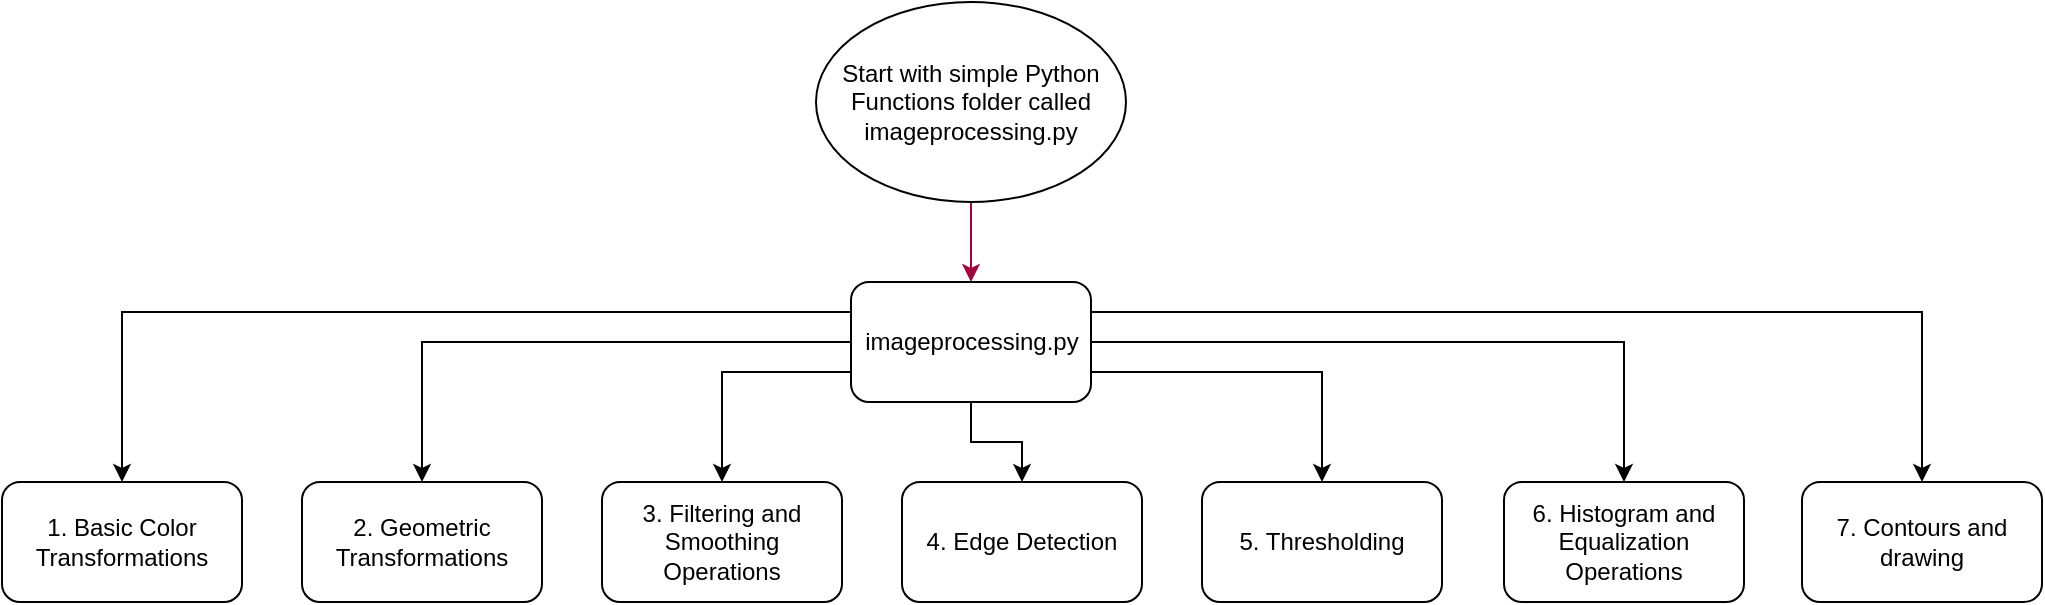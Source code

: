 <mxfile version="28.1.2">
  <diagram name="Page-1" id="Km7a4kIvoPcCH2-qx5Cr">
    <mxGraphModel dx="1752" dy="607" grid="1" gridSize="10" guides="1" tooltips="1" connect="1" arrows="1" fold="1" page="1" pageScale="1" pageWidth="827" pageHeight="1169" math="0" shadow="0">
      <root>
        <mxCell id="0" />
        <mxCell id="1" parent="0" />
        <mxCell id="cLG7nZlnw9pA9-EBMMAk-4" style="edgeStyle=orthogonalEdgeStyle;rounded=0;orthogonalLoop=1;jettySize=auto;html=1;exitX=0.5;exitY=1;exitDx=0;exitDy=0;entryX=0.5;entryY=0;entryDx=0;entryDy=0;fillColor=#d80073;strokeColor=#A50040;" edge="1" parent="1" source="cLG7nZlnw9pA9-EBMMAk-1" target="cLG7nZlnw9pA9-EBMMAk-3">
          <mxGeometry relative="1" as="geometry" />
        </mxCell>
        <mxCell id="cLG7nZlnw9pA9-EBMMAk-1" value="Start with simple Python Functions folder called imageprocessing.py" style="ellipse;whiteSpace=wrap;html=1;align=center;" vertex="1" parent="1">
          <mxGeometry x="337" y="30" width="155" height="100" as="geometry" />
        </mxCell>
        <mxCell id="cLG7nZlnw9pA9-EBMMAk-16" style="edgeStyle=orthogonalEdgeStyle;rounded=0;orthogonalLoop=1;jettySize=auto;html=1;exitX=0.5;exitY=1;exitDx=0;exitDy=0;entryX=0.5;entryY=0;entryDx=0;entryDy=0;" edge="1" parent="1" source="cLG7nZlnw9pA9-EBMMAk-3" target="cLG7nZlnw9pA9-EBMMAk-12">
          <mxGeometry relative="1" as="geometry" />
        </mxCell>
        <mxCell id="cLG7nZlnw9pA9-EBMMAk-17" style="edgeStyle=orthogonalEdgeStyle;rounded=0;orthogonalLoop=1;jettySize=auto;html=1;exitX=0;exitY=0.75;exitDx=0;exitDy=0;entryX=0.5;entryY=0;entryDx=0;entryDy=0;" edge="1" parent="1" source="cLG7nZlnw9pA9-EBMMAk-3" target="cLG7nZlnw9pA9-EBMMAk-7">
          <mxGeometry relative="1" as="geometry" />
        </mxCell>
        <mxCell id="cLG7nZlnw9pA9-EBMMAk-18" style="edgeStyle=orthogonalEdgeStyle;rounded=0;orthogonalLoop=1;jettySize=auto;html=1;exitX=0;exitY=0.5;exitDx=0;exitDy=0;entryX=0.5;entryY=0;entryDx=0;entryDy=0;" edge="1" parent="1" source="cLG7nZlnw9pA9-EBMMAk-3" target="cLG7nZlnw9pA9-EBMMAk-6">
          <mxGeometry relative="1" as="geometry" />
        </mxCell>
        <mxCell id="cLG7nZlnw9pA9-EBMMAk-19" style="edgeStyle=orthogonalEdgeStyle;rounded=0;orthogonalLoop=1;jettySize=auto;html=1;exitX=0;exitY=0.25;exitDx=0;exitDy=0;entryX=0.5;entryY=0;entryDx=0;entryDy=0;" edge="1" parent="1" source="cLG7nZlnw9pA9-EBMMAk-3" target="cLG7nZlnw9pA9-EBMMAk-5">
          <mxGeometry relative="1" as="geometry" />
        </mxCell>
        <mxCell id="cLG7nZlnw9pA9-EBMMAk-20" style="edgeStyle=orthogonalEdgeStyle;rounded=0;orthogonalLoop=1;jettySize=auto;html=1;exitX=1;exitY=0.75;exitDx=0;exitDy=0;entryX=0.5;entryY=0;entryDx=0;entryDy=0;" edge="1" parent="1" source="cLG7nZlnw9pA9-EBMMAk-3" target="cLG7nZlnw9pA9-EBMMAk-13">
          <mxGeometry relative="1" as="geometry" />
        </mxCell>
        <mxCell id="cLG7nZlnw9pA9-EBMMAk-21" style="edgeStyle=orthogonalEdgeStyle;rounded=0;orthogonalLoop=1;jettySize=auto;html=1;exitX=1;exitY=0.5;exitDx=0;exitDy=0;entryX=0.5;entryY=0;entryDx=0;entryDy=0;" edge="1" parent="1" source="cLG7nZlnw9pA9-EBMMAk-3" target="cLG7nZlnw9pA9-EBMMAk-14">
          <mxGeometry relative="1" as="geometry" />
        </mxCell>
        <mxCell id="cLG7nZlnw9pA9-EBMMAk-22" style="edgeStyle=orthogonalEdgeStyle;rounded=0;orthogonalLoop=1;jettySize=auto;html=1;exitX=1;exitY=0.25;exitDx=0;exitDy=0;entryX=0.5;entryY=0;entryDx=0;entryDy=0;" edge="1" parent="1" source="cLG7nZlnw9pA9-EBMMAk-3" target="cLG7nZlnw9pA9-EBMMAk-15">
          <mxGeometry relative="1" as="geometry" />
        </mxCell>
        <mxCell id="cLG7nZlnw9pA9-EBMMAk-3" value="imageprocessing.py" style="rounded=1;whiteSpace=wrap;html=1;" vertex="1" parent="1">
          <mxGeometry x="354.5" y="170" width="120" height="60" as="geometry" />
        </mxCell>
        <mxCell id="cLG7nZlnw9pA9-EBMMAk-5" value="1. Basic Color Transformations" style="rounded=1;whiteSpace=wrap;html=1;" vertex="1" parent="1">
          <mxGeometry x="-70" y="270" width="120" height="60" as="geometry" />
        </mxCell>
        <mxCell id="cLG7nZlnw9pA9-EBMMAk-6" value="2. Geometric Transformations" style="rounded=1;whiteSpace=wrap;html=1;" vertex="1" parent="1">
          <mxGeometry x="80" y="270" width="120" height="60" as="geometry" />
        </mxCell>
        <mxCell id="cLG7nZlnw9pA9-EBMMAk-7" value="3. Filtering and Smoothing Operations" style="rounded=1;whiteSpace=wrap;html=1;" vertex="1" parent="1">
          <mxGeometry x="230" y="270" width="120" height="60" as="geometry" />
        </mxCell>
        <mxCell id="cLG7nZlnw9pA9-EBMMAk-12" value="4. Edge Detection" style="rounded=1;whiteSpace=wrap;html=1;" vertex="1" parent="1">
          <mxGeometry x="380" y="270" width="120" height="60" as="geometry" />
        </mxCell>
        <mxCell id="cLG7nZlnw9pA9-EBMMAk-13" value="5. Thresholding" style="rounded=1;whiteSpace=wrap;html=1;" vertex="1" parent="1">
          <mxGeometry x="530" y="270" width="120" height="60" as="geometry" />
        </mxCell>
        <mxCell id="cLG7nZlnw9pA9-EBMMAk-14" value="6. Histogram and Equalization Operations" style="rounded=1;whiteSpace=wrap;html=1;" vertex="1" parent="1">
          <mxGeometry x="681" y="270" width="120" height="60" as="geometry" />
        </mxCell>
        <mxCell id="cLG7nZlnw9pA9-EBMMAk-15" value="7. Contours and drawing" style="rounded=1;whiteSpace=wrap;html=1;" vertex="1" parent="1">
          <mxGeometry x="830" y="270" width="120" height="60" as="geometry" />
        </mxCell>
      </root>
    </mxGraphModel>
  </diagram>
</mxfile>
